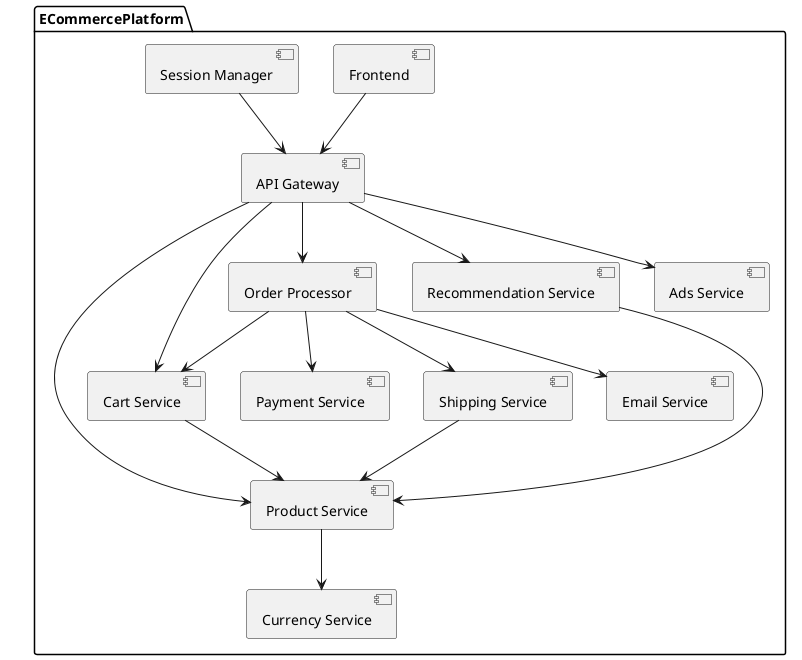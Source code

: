 @startuml
package ECommercePlatform {
[Frontend] as Frontend
[API Gateway] as APIGateway
[Product Service] as ProductSvc
[Cart Service] as CartSvc
[Order Processor] as OrderProcessor
[Payment Service] as PaymentSvc
[Shipping Service] as ShippingSvc
[Currency Service] as CurrencySvc
[Recommendation Service] as RecommendationSvc
[Ads Service] as AdsSvc
[Email Service] as EmailSvc
[Session Manager] as SessionManager

Frontend --> APIGateway
APIGateway --> ProductSvc
APIGateway --> CartSvc
APIGateway --> OrderProcessor
APIGateway --> RecommendationSvc
APIGateway --> AdsSvc
ProductSvc --> CurrencySvc
CartSvc --> ProductSvc
OrderProcessor --> CartSvc
OrderProcessor --> PaymentSvc
OrderProcessor --> ShippingSvc
OrderProcessor --> EmailSvc
RecommendationSvc --> ProductSvc
SessionManager --> APIGateway
ShippingSvc --> ProductSvc
}
@enduml
